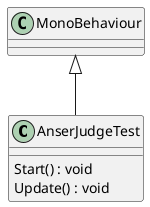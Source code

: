 @startuml
class AnserJudgeTest {
    Start() : void
    Update() : void
}
MonoBehaviour <|-- AnserJudgeTest
@enduml
